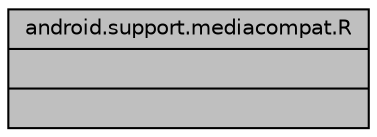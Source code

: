 digraph "android.support.mediacompat.R"
{
 // LATEX_PDF_SIZE
  edge [fontname="Helvetica",fontsize="10",labelfontname="Helvetica",labelfontsize="10"];
  node [fontname="Helvetica",fontsize="10",shape=record];
  Node1 [label="{android.support.mediacompat.R\n||}",height=0.2,width=0.4,color="black", fillcolor="grey75", style="filled", fontcolor="black",tooltip=" "];
}

